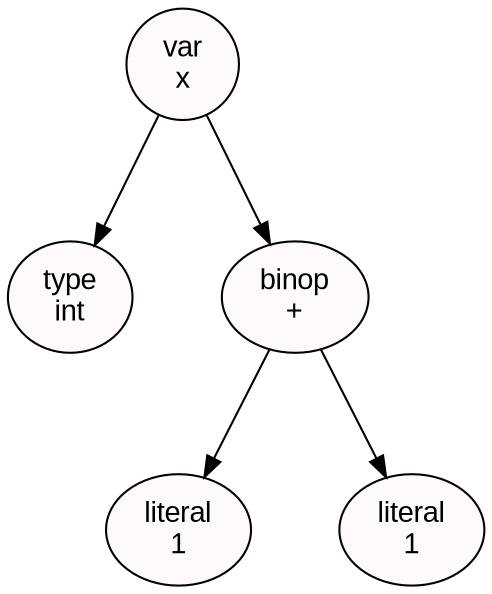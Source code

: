digraph AST {
  rankdir=TB;
  nodesep=0.6;
  ranksep=0.8;
  node [shape=ellipse, style=filled, fillcolor=snow, fontcolor=black, color=black, fontname="Arial"];
  edge [color=black];
  node0 [label="var\nx", shape=ellipse, style=filled, fillcolor=snow, color=black, fontcolor=black, fontname="Arial"];
  node1 [label="type\nint", shape=ellipse, style=filled, fillcolor=snow, color=black, fontcolor=black, fontname="Arial"];
  node0 -> node1;
  node2 [label="binop\n+", shape=ellipse, style=filled, fillcolor=snow, color=black, fontcolor=black, fontname="Arial"];
  node3 [label="literal\n1", shape=ellipse, style=filled, fillcolor=snow, color=black, fontcolor=black, fontname="Arial"];
  node2 -> node3;
  node4 [label="literal\n1", shape=ellipse, style=filled, fillcolor=snow, color=black, fontcolor=black, fontname="Arial"];
  node2 -> node4;
  node0 -> node2;
}
